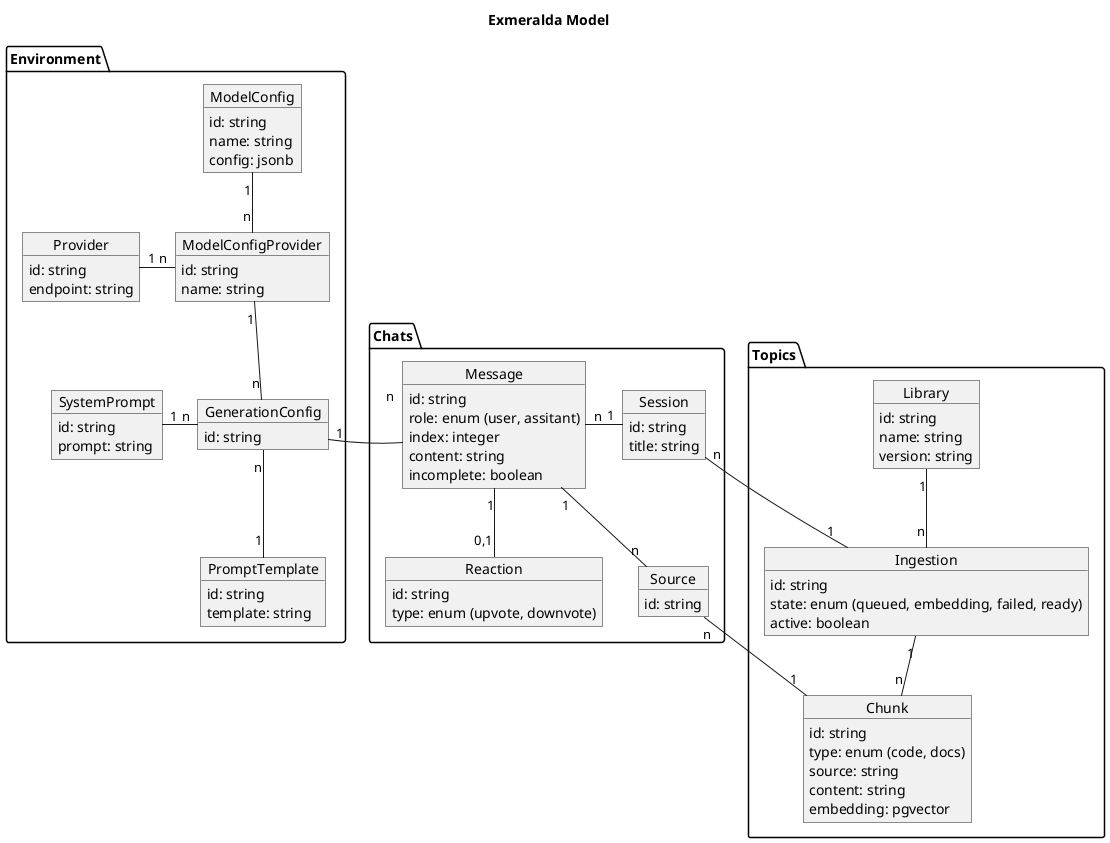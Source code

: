@startuml model

title "Exmeralda Model"

set namespaceSeparator none
hide circle
hide methods

' skinparam linetype ortho
skinparam defaultFontName Roboto Mono
skinparam shadowing false

package Environment {
  object Provider {
    id: string
    endpoint: string
  }

  object ModelConfig {
    id: string
    name: string
    config: jsonb
  }

  object ModelConfigProvider {
    id: string
    name: string
  }

  object GenerationConfig {
    id: string
  }

  object SystemPrompt {
    id: string
    prompt: string
  }

  object PromptTemplate {
    id: string
    template: string
  }

  ModelConfigProvider "n" -l- "1" Provider
  ModelConfigProvider "n" -u- "1" ModelConfig
  ModelConfigProvider "1" -- "n" GenerationConfig
  SystemPrompt "1" -r- "n" GenerationConfig
  PromptTemplate "1" -u- "n" GenerationConfig
}

package Chats {
  object Session {
    id: string
    title: string
  }

  object Message {
    id: string
    role: enum (user, assitant)
    index: integer
    content: string
    incomplete: boolean
  }

  object Reaction {
    id: string
    type: enum (upvote, downvote)
  }

  object Source {
    id: string
  }

  Message "1" -d- "0,1" Reaction
  Message "n" -r- "1" Session
  Source "n" -u- "1" Message
}

package Topics {
  object Library {
    id: string
    name: string
    version: string
  }

  object Ingestion {
    id: string
    state: enum (queued, embedding, failed, ready)
    active: boolean
  }

  object Chunk {
    id: string
    type: enum (code, docs)
    source: string
    content: string
    embedding: pgvector
  }

  Library "1" -d- "n" Ingestion
  Chunk "n" -u- "1" Ingestion
}

Message "n" -l- "1" GenerationConfig
Session "n" -- "1" Ingestion
Source "n" -- "1" Chunk


@enduml
